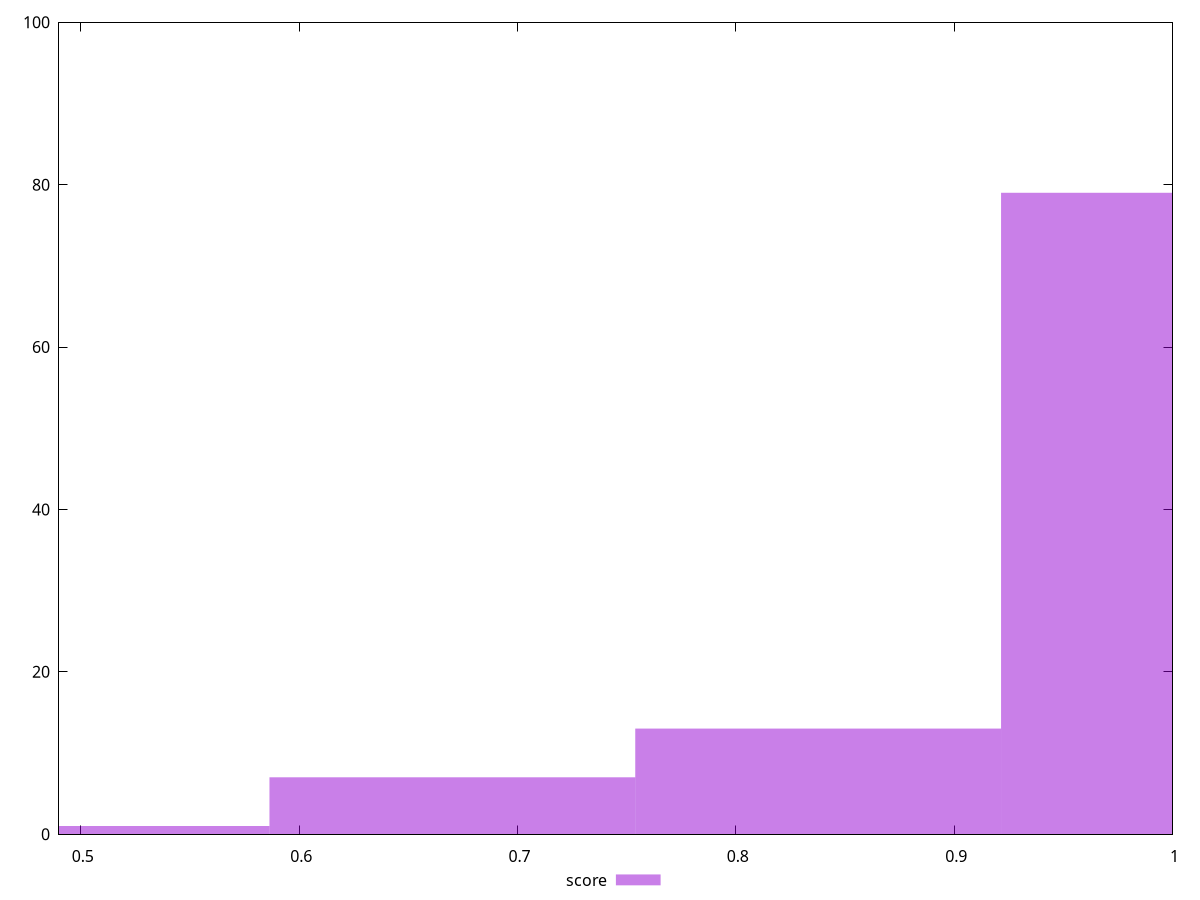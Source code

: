 reset

$score <<EOF
0.8377063569930867 13
1.0052476283917042 79
0.6701650855944694 7
0.5026238141958521 1
EOF

set key outside below
set boxwidth 0.16754127139861735
set xrange [0.49:1]
set yrange [0:100]
set trange [0:100]
set style fill transparent solid 0.5 noborder
set terminal svg size 640, 490 enhanced background rgb 'white'
set output "reports/report_00027_2021-02-24T12-40-31.850Z/unminified-javascript/samples/music/score/histogram.svg"

plot $score title "score" with boxes

reset

